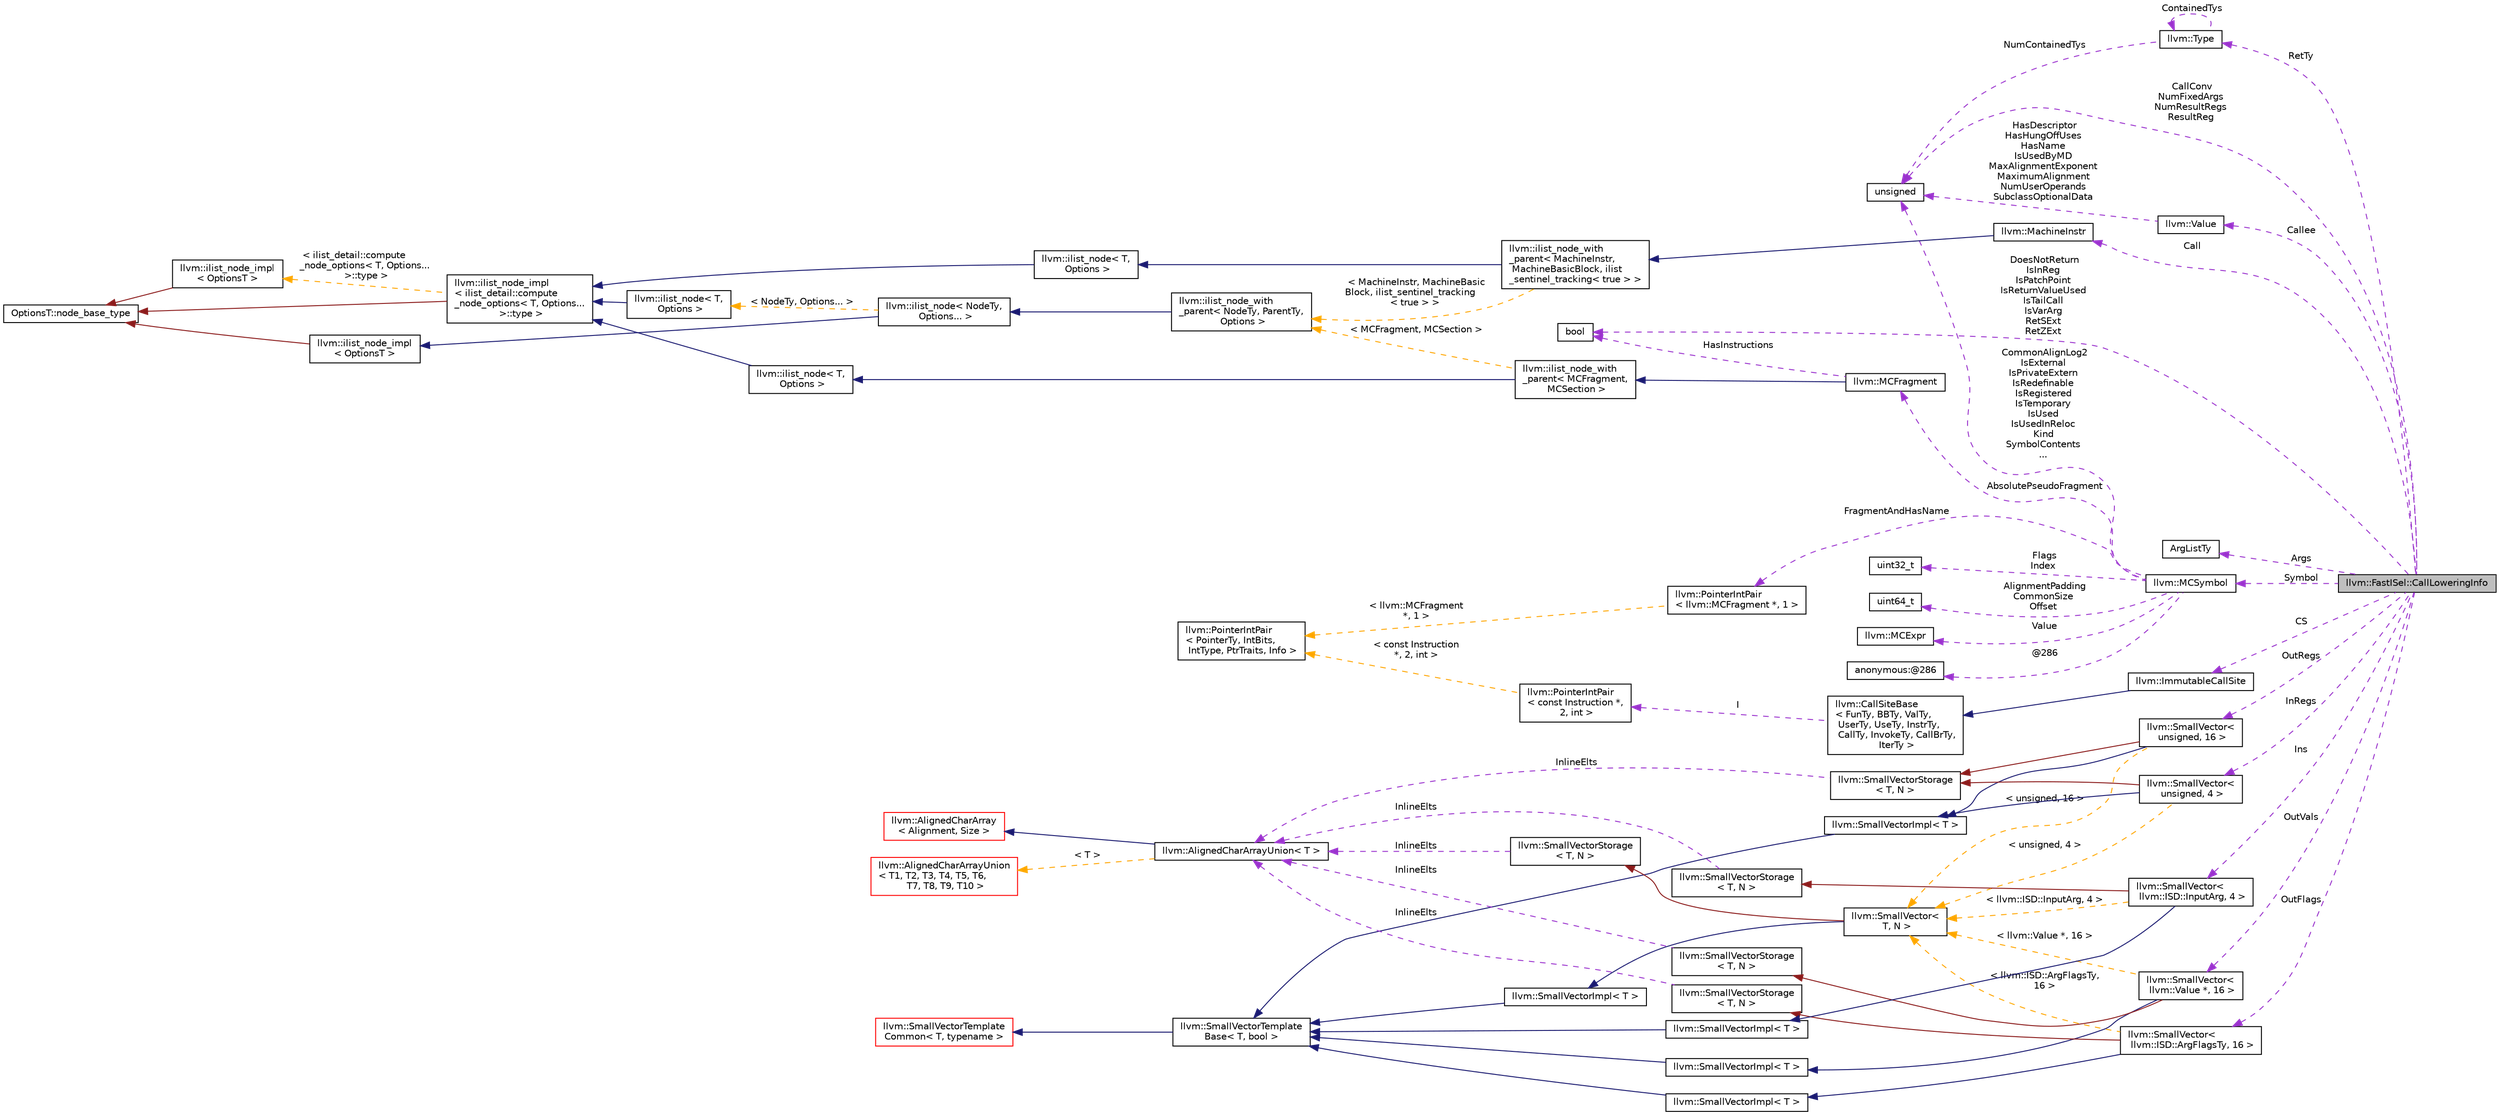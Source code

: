 digraph "llvm::FastISel::CallLoweringInfo"
{
 // LATEX_PDF_SIZE
  bgcolor="transparent";
  edge [fontname="Helvetica",fontsize="10",labelfontname="Helvetica",labelfontsize="10"];
  node [fontname="Helvetica",fontsize="10",shape="box"];
  rankdir="LR";
  Node1 [label="llvm::FastISel::CallLoweringInfo",height=0.2,width=0.4,color="black", fillcolor="grey75", style="filled", fontcolor="black",tooltip=" "];
  Node2 -> Node1 [dir="back",color="darkorchid3",fontsize="10",style="dashed",label=" RetTy" ,fontname="Helvetica"];
  Node2 [label="llvm::Type",height=0.2,width=0.4,color="black",URL="$classllvm_1_1Type.html",tooltip="The instances of the Type class are immutable: once they are created, they are never changed."];
  Node3 -> Node2 [dir="back",color="darkorchid3",fontsize="10",style="dashed",label=" NumContainedTys" ,fontname="Helvetica"];
  Node3 [label="unsigned",height=0.2,width=0.4,color="black",URL="$classunsigned.html",tooltip=" "];
  Node2 -> Node2 [dir="back",color="darkorchid3",fontsize="10",style="dashed",label=" ContainedTys" ,fontname="Helvetica"];
  Node4 -> Node1 [dir="back",color="darkorchid3",fontsize="10",style="dashed",label=" DoesNotReturn\nIsInReg\nIsPatchPoint\nIsReturnValueUsed\nIsTailCall\nIsVarArg\nRetSExt\nRetZExt" ,fontname="Helvetica"];
  Node4 [label="bool",height=0.2,width=0.4,color="black",URL="$classbool.html",tooltip=" "];
  Node3 -> Node1 [dir="back",color="darkorchid3",fontsize="10",style="dashed",label=" CallConv\nNumFixedArgs\nNumResultRegs\nResultReg" ,fontname="Helvetica"];
  Node5 -> Node1 [dir="back",color="darkorchid3",fontsize="10",style="dashed",label=" Callee" ,fontname="Helvetica"];
  Node5 [label="llvm::Value",height=0.2,width=0.4,color="black",URL="$classllvm_1_1Value.html",tooltip="LLVM Value Representation."];
  Node3 -> Node5 [dir="back",color="darkorchid3",fontsize="10",style="dashed",label=" HasDescriptor\nHasHungOffUses\nHasName\nIsUsedByMD\nMaxAlignmentExponent\nMaximumAlignment\nNumUserOperands\nSubclassOptionalData" ,fontname="Helvetica"];
  Node6 -> Node1 [dir="back",color="darkorchid3",fontsize="10",style="dashed",label=" Symbol" ,fontname="Helvetica"];
  Node6 [label="llvm::MCSymbol",height=0.2,width=0.4,color="black",URL="$classllvm_1_1MCSymbol.html",tooltip="MCSymbol - Instances of this class represent a symbol name in the MC file, and MCSymbols are created ..."];
  Node7 -> Node6 [dir="back",color="darkorchid3",fontsize="10",style="dashed",label=" AbsolutePseudoFragment" ,fontname="Helvetica"];
  Node7 [label="llvm::MCFragment",height=0.2,width=0.4,color="black",URL="$classllvm_1_1MCFragment.html",tooltip=" "];
  Node8 -> Node7 [dir="back",color="midnightblue",fontsize="10",style="solid",fontname="Helvetica"];
  Node8 [label="llvm::ilist_node_with\l_parent\< MCFragment,\l MCSection \>",height=0.2,width=0.4,color="black",URL="$classllvm_1_1ilist__node__with__parent.html",tooltip=" "];
  Node9 -> Node8 [dir="back",color="midnightblue",fontsize="10",style="solid",fontname="Helvetica"];
  Node9 [label="llvm::ilist_node\< T,\l Options \>",height=0.2,width=0.4,color="black",URL="$classllvm_1_1ilist__node.html",tooltip=" "];
  Node10 -> Node9 [dir="back",color="midnightblue",fontsize="10",style="solid",fontname="Helvetica"];
  Node10 [label="llvm::ilist_node_impl\l\< ilist_detail::compute\l_node_options\< T, Options...\l \>::type \>",height=0.2,width=0.4,color="black",URL="$classllvm_1_1ilist__node__impl.html",tooltip=" "];
  Node11 -> Node10 [dir="back",color="firebrick4",fontsize="10",style="solid",fontname="Helvetica"];
  Node11 [label="OptionsT::node_base_type",height=0.2,width=0.4,color="black",tooltip=" "];
  Node12 -> Node10 [dir="back",color="orange",fontsize="10",style="dashed",label=" \< ilist_detail::compute\l_node_options\< T, Options...\l \>::type \>" ,fontname="Helvetica"];
  Node12 [label="llvm::ilist_node_impl\l\< OptionsT \>",height=0.2,width=0.4,color="black",URL="$classllvm_1_1ilist__node__impl.html",tooltip="Implementation for an ilist node."];
  Node11 -> Node12 [dir="back",color="firebrick4",fontsize="10",style="solid",fontname="Helvetica"];
  Node13 -> Node8 [dir="back",color="orange",fontsize="10",style="dashed",label=" \< MCFragment, MCSection \>" ,fontname="Helvetica"];
  Node13 [label="llvm::ilist_node_with\l_parent\< NodeTy, ParentTy,\l Options \>",height=0.2,width=0.4,color="black",URL="$classllvm_1_1ilist__node__with__parent.html",tooltip="An ilist node that can access its parent list."];
  Node14 -> Node13 [dir="back",color="midnightblue",fontsize="10",style="solid",fontname="Helvetica"];
  Node14 [label="llvm::ilist_node\< NodeTy,\l Options... \>",height=0.2,width=0.4,color="black",URL="$classllvm_1_1ilist__node.html",tooltip=" "];
  Node15 -> Node14 [dir="back",color="midnightblue",fontsize="10",style="solid",fontname="Helvetica"];
  Node15 [label="llvm::ilist_node_impl\l\< OptionsT \>",height=0.2,width=0.4,color="black",URL="$classllvm_1_1ilist__node__impl.html",tooltip="Implementation for an ilist node."];
  Node11 -> Node15 [dir="back",color="firebrick4",fontsize="10",style="solid",fontname="Helvetica"];
  Node16 -> Node14 [dir="back",color="orange",fontsize="10",style="dashed",label=" \< NodeTy, Options... \>" ,fontname="Helvetica"];
  Node16 [label="llvm::ilist_node\< T,\l Options \>",height=0.2,width=0.4,color="black",URL="$classllvm_1_1ilist__node.html",tooltip=" "];
  Node10 -> Node16 [dir="back",color="midnightblue",fontsize="10",style="solid",fontname="Helvetica"];
  Node4 -> Node7 [dir="back",color="darkorchid3",fontsize="10",style="dashed",label=" HasInstructions" ,fontname="Helvetica"];
  Node17 -> Node6 [dir="back",color="darkorchid3",fontsize="10",style="dashed",label=" FragmentAndHasName" ,fontname="Helvetica"];
  Node17 [label="llvm::PointerIntPair\l\< llvm::MCFragment *, 1 \>",height=0.2,width=0.4,color="black",URL="$classllvm_1_1PointerIntPair.html",tooltip=" "];
  Node18 -> Node17 [dir="back",color="orange",fontsize="10",style="dashed",label=" \< llvm::MCFragment\l *, 1 \>" ,fontname="Helvetica"];
  Node18 [label="llvm::PointerIntPair\l\< PointerTy, IntBits,\l IntType, PtrTraits, Info \>",height=0.2,width=0.4,color="black",URL="$classllvm_1_1PointerIntPair.html",tooltip="PointerIntPair - This class implements a pair of a pointer and small integer."];
  Node3 -> Node6 [dir="back",color="darkorchid3",fontsize="10",style="dashed",label=" CommonAlignLog2\nIsExternal\nIsPrivateExtern\nIsRedefinable\nIsRegistered\nIsTemporary\nIsUsed\nIsUsedInReloc\nKind\nSymbolContents\n..." ,fontname="Helvetica"];
  Node19 -> Node6 [dir="back",color="darkorchid3",fontsize="10",style="dashed",label=" Flags\nIndex" ,fontname="Helvetica"];
  Node19 [label="uint32_t",height=0.2,width=0.4,color="black",URL="$classuint32__t.html",tooltip=" "];
  Node20 -> Node6 [dir="back",color="darkorchid3",fontsize="10",style="dashed",label=" AlignmentPadding\nCommonSize\nOffset" ,fontname="Helvetica"];
  Node20 [label="uint64_t",height=0.2,width=0.4,color="black",tooltip=" "];
  Node21 -> Node6 [dir="back",color="darkorchid3",fontsize="10",style="dashed",label=" Value" ,fontname="Helvetica"];
  Node21 [label="llvm::MCExpr",height=0.2,width=0.4,color="black",URL="$classllvm_1_1MCExpr.html",tooltip="Base class for the full range of assembler expressions which are needed for parsing."];
  Node22 -> Node6 [dir="back",color="darkorchid3",fontsize="10",style="dashed",label=" @286" ,fontname="Helvetica"];
  Node22 [label="anonymous:@286",height=0.2,width=0.4,color="black",tooltip=" "];
  Node23 -> Node1 [dir="back",color="darkorchid3",fontsize="10",style="dashed",label=" Args" ,fontname="Helvetica"];
  Node23 [label="ArgListTy",height=0.2,width=0.4,color="black",tooltip=" "];
  Node24 -> Node1 [dir="back",color="darkorchid3",fontsize="10",style="dashed",label=" CS" ,fontname="Helvetica"];
  Node24 [label="llvm::ImmutableCallSite",height=0.2,width=0.4,color="black",URL="$classllvm_1_1ImmutableCallSite.html",tooltip="Establish a view to a call site for examination."];
  Node25 -> Node24 [dir="back",color="midnightblue",fontsize="10",style="solid",fontname="Helvetica"];
  Node25 [label="llvm::CallSiteBase\l\< FunTy, BBTy, ValTy,\l UserTy, UseTy, InstrTy,\l CallTy, InvokeTy, CallBrTy,\l IterTy \>",height=0.2,width=0.4,color="black",URL="$classllvm_1_1CallSiteBase.html",tooltip=" "];
  Node26 -> Node25 [dir="back",color="darkorchid3",fontsize="10",style="dashed",label=" I" ,fontname="Helvetica"];
  Node26 [label="llvm::PointerIntPair\l\< const Instruction *,\l 2, int \>",height=0.2,width=0.4,color="black",URL="$classllvm_1_1PointerIntPair.html",tooltip=" "];
  Node18 -> Node26 [dir="back",color="orange",fontsize="10",style="dashed",label=" \< const Instruction\l *, 2, int \>" ,fontname="Helvetica"];
  Node27 -> Node1 [dir="back",color="darkorchid3",fontsize="10",style="dashed",label=" Call" ,fontname="Helvetica"];
  Node27 [label="llvm::MachineInstr",height=0.2,width=0.4,color="black",URL="$classllvm_1_1MachineInstr.html",tooltip="Representation of each machine instruction."];
  Node28 -> Node27 [dir="back",color="midnightblue",fontsize="10",style="solid",fontname="Helvetica"];
  Node28 [label="llvm::ilist_node_with\l_parent\< MachineInstr,\l MachineBasicBlock, ilist\l_sentinel_tracking\< true \> \>",height=0.2,width=0.4,color="black",URL="$classllvm_1_1ilist__node__with__parent.html",tooltip=" "];
  Node29 -> Node28 [dir="back",color="midnightblue",fontsize="10",style="solid",fontname="Helvetica"];
  Node29 [label="llvm::ilist_node\< T,\l Options \>",height=0.2,width=0.4,color="black",URL="$classllvm_1_1ilist__node.html",tooltip=" "];
  Node10 -> Node29 [dir="back",color="midnightblue",fontsize="10",style="solid",fontname="Helvetica"];
  Node13 -> Node28 [dir="back",color="orange",fontsize="10",style="dashed",label=" \< MachineInstr, MachineBasic\lBlock, ilist_sentinel_tracking\l\< true \> \>" ,fontname="Helvetica"];
  Node30 -> Node1 [dir="back",color="darkorchid3",fontsize="10",style="dashed",label=" OutVals" ,fontname="Helvetica"];
  Node30 [label="llvm::SmallVector\<\l llvm::Value *, 16 \>",height=0.2,width=0.4,color="black",URL="$classllvm_1_1SmallVector.html",tooltip=" "];
  Node31 -> Node30 [dir="back",color="midnightblue",fontsize="10",style="solid",fontname="Helvetica"];
  Node31 [label="llvm::SmallVectorImpl\< T \>",height=0.2,width=0.4,color="black",URL="$classllvm_1_1SmallVectorImpl.html",tooltip="This class consists of common code factored out of the SmallVector class to reduce code duplication b..."];
  Node32 -> Node31 [dir="back",color="midnightblue",fontsize="10",style="solid",fontname="Helvetica"];
  Node32 [label="llvm::SmallVectorTemplate\lBase\< T, bool \>",height=0.2,width=0.4,color="black",URL="$classllvm_1_1SmallVectorTemplateBase.html",tooltip="SmallVectorTemplateBase<TriviallyCopyable = false> - This is where we put method implementations that..."];
  Node33 -> Node32 [dir="back",color="midnightblue",fontsize="10",style="solid",fontname="Helvetica"];
  Node33 [label="llvm::SmallVectorTemplate\lCommon\< T, typename \>",height=0.2,width=0.4,color="red",URL="$classllvm_1_1SmallVectorTemplateCommon.html",tooltip="This is the part of SmallVectorTemplateBase which does not depend on whether the type T is a POD."];
  Node36 -> Node30 [dir="back",color="firebrick4",fontsize="10",style="solid",fontname="Helvetica"];
  Node36 [label="llvm::SmallVectorStorage\l\< T, N \>",height=0.2,width=0.4,color="black",URL="$structllvm_1_1SmallVectorStorage.html",tooltip="Storage for the SmallVector elements."];
  Node37 -> Node36 [dir="back",color="darkorchid3",fontsize="10",style="dashed",label=" InlineElts" ,fontname="Helvetica"];
  Node37 [label="llvm::AlignedCharArrayUnion\< T \>",height=0.2,width=0.4,color="black",URL="$structllvm_1_1AlignedCharArrayUnion.html",tooltip=" "];
  Node38 -> Node37 [dir="back",color="midnightblue",fontsize="10",style="solid",fontname="Helvetica"];
  Node38 [label="llvm::AlignedCharArray\l\< Alignment, Size \>",height=0.2,width=0.4,color="red",URL="$structllvm_1_1AlignedCharArray.html",tooltip="Helper for building an aligned character array type."];
  Node40 -> Node37 [dir="back",color="orange",fontsize="10",style="dashed",label=" \< T \>" ,fontname="Helvetica"];
  Node40 [label="llvm::AlignedCharArrayUnion\l\< T1, T2, T3, T4, T5, T6,\l T7, T8, T9, T10 \>",height=0.2,width=0.4,color="red",URL="$structllvm_1_1AlignedCharArrayUnion.html",tooltip="This union template exposes a suitably aligned and sized character array member which can hold elemen..."];
  Node42 -> Node30 [dir="back",color="orange",fontsize="10",style="dashed",label=" \< llvm::Value *, 16 \>" ,fontname="Helvetica"];
  Node42 [label="llvm::SmallVector\<\l T, N \>",height=0.2,width=0.4,color="black",URL="$classllvm_1_1SmallVector.html",tooltip="This is a 'vector' (really, a variable-sized array), optimized for the case when the array is small."];
  Node43 -> Node42 [dir="back",color="midnightblue",fontsize="10",style="solid",fontname="Helvetica"];
  Node43 [label="llvm::SmallVectorImpl\< T \>",height=0.2,width=0.4,color="black",URL="$classllvm_1_1SmallVectorImpl.html",tooltip="This class consists of common code factored out of the SmallVector class to reduce code duplication b..."];
  Node32 -> Node43 [dir="back",color="midnightblue",fontsize="10",style="solid",fontname="Helvetica"];
  Node44 -> Node42 [dir="back",color="firebrick4",fontsize="10",style="solid",fontname="Helvetica"];
  Node44 [label="llvm::SmallVectorStorage\l\< T, N \>",height=0.2,width=0.4,color="black",URL="$structllvm_1_1SmallVectorStorage.html",tooltip="Storage for the SmallVector elements."];
  Node37 -> Node44 [dir="back",color="darkorchid3",fontsize="10",style="dashed",label=" InlineElts" ,fontname="Helvetica"];
  Node45 -> Node1 [dir="back",color="darkorchid3",fontsize="10",style="dashed",label=" OutFlags" ,fontname="Helvetica"];
  Node45 [label="llvm::SmallVector\<\l llvm::ISD::ArgFlagsTy, 16 \>",height=0.2,width=0.4,color="black",URL="$classllvm_1_1SmallVector.html",tooltip=" "];
  Node46 -> Node45 [dir="back",color="midnightblue",fontsize="10",style="solid",fontname="Helvetica"];
  Node46 [label="llvm::SmallVectorImpl\< T \>",height=0.2,width=0.4,color="black",URL="$classllvm_1_1SmallVectorImpl.html",tooltip="This class consists of common code factored out of the SmallVector class to reduce code duplication b..."];
  Node32 -> Node46 [dir="back",color="midnightblue",fontsize="10",style="solid",fontname="Helvetica"];
  Node47 -> Node45 [dir="back",color="firebrick4",fontsize="10",style="solid",fontname="Helvetica"];
  Node47 [label="llvm::SmallVectorStorage\l\< T, N \>",height=0.2,width=0.4,color="black",URL="$structllvm_1_1SmallVectorStorage.html",tooltip="Storage for the SmallVector elements."];
  Node37 -> Node47 [dir="back",color="darkorchid3",fontsize="10",style="dashed",label=" InlineElts" ,fontname="Helvetica"];
  Node42 -> Node45 [dir="back",color="orange",fontsize="10",style="dashed",label=" \< llvm::ISD::ArgFlagsTy,\l 16 \>" ,fontname="Helvetica"];
  Node48 -> Node1 [dir="back",color="darkorchid3",fontsize="10",style="dashed",label=" OutRegs" ,fontname="Helvetica"];
  Node48 [label="llvm::SmallVector\<\l unsigned, 16 \>",height=0.2,width=0.4,color="black",URL="$classllvm_1_1SmallVector.html",tooltip=" "];
  Node49 -> Node48 [dir="back",color="midnightblue",fontsize="10",style="solid",fontname="Helvetica"];
  Node49 [label="llvm::SmallVectorImpl\< T \>",height=0.2,width=0.4,color="black",URL="$classllvm_1_1SmallVectorImpl.html",tooltip="This class consists of common code factored out of the SmallVector class to reduce code duplication b..."];
  Node32 -> Node49 [dir="back",color="midnightblue",fontsize="10",style="solid",fontname="Helvetica"];
  Node50 -> Node48 [dir="back",color="firebrick4",fontsize="10",style="solid",fontname="Helvetica"];
  Node50 [label="llvm::SmallVectorStorage\l\< T, N \>",height=0.2,width=0.4,color="black",URL="$structllvm_1_1SmallVectorStorage.html",tooltip="Storage for the SmallVector elements."];
  Node37 -> Node50 [dir="back",color="darkorchid3",fontsize="10",style="dashed",label=" InlineElts" ,fontname="Helvetica"];
  Node42 -> Node48 [dir="back",color="orange",fontsize="10",style="dashed",label=" \< unsigned, 16 \>" ,fontname="Helvetica"];
  Node51 -> Node1 [dir="back",color="darkorchid3",fontsize="10",style="dashed",label=" Ins" ,fontname="Helvetica"];
  Node51 [label="llvm::SmallVector\<\l llvm::ISD::InputArg, 4 \>",height=0.2,width=0.4,color="black",URL="$classllvm_1_1SmallVector.html",tooltip=" "];
  Node52 -> Node51 [dir="back",color="midnightblue",fontsize="10",style="solid",fontname="Helvetica"];
  Node52 [label="llvm::SmallVectorImpl\< T \>",height=0.2,width=0.4,color="black",URL="$classllvm_1_1SmallVectorImpl.html",tooltip="This class consists of common code factored out of the SmallVector class to reduce code duplication b..."];
  Node32 -> Node52 [dir="back",color="midnightblue",fontsize="10",style="solid",fontname="Helvetica"];
  Node53 -> Node51 [dir="back",color="firebrick4",fontsize="10",style="solid",fontname="Helvetica"];
  Node53 [label="llvm::SmallVectorStorage\l\< T, N \>",height=0.2,width=0.4,color="black",URL="$structllvm_1_1SmallVectorStorage.html",tooltip="Storage for the SmallVector elements."];
  Node37 -> Node53 [dir="back",color="darkorchid3",fontsize="10",style="dashed",label=" InlineElts" ,fontname="Helvetica"];
  Node42 -> Node51 [dir="back",color="orange",fontsize="10",style="dashed",label=" \< llvm::ISD::InputArg, 4 \>" ,fontname="Helvetica"];
  Node54 -> Node1 [dir="back",color="darkorchid3",fontsize="10",style="dashed",label=" InRegs" ,fontname="Helvetica"];
  Node54 [label="llvm::SmallVector\<\l unsigned, 4 \>",height=0.2,width=0.4,color="black",URL="$classllvm_1_1SmallVector.html",tooltip=" "];
  Node49 -> Node54 [dir="back",color="midnightblue",fontsize="10",style="solid",fontname="Helvetica"];
  Node50 -> Node54 [dir="back",color="firebrick4",fontsize="10",style="solid",fontname="Helvetica"];
  Node42 -> Node54 [dir="back",color="orange",fontsize="10",style="dashed",label=" \< unsigned, 4 \>" ,fontname="Helvetica"];
}
